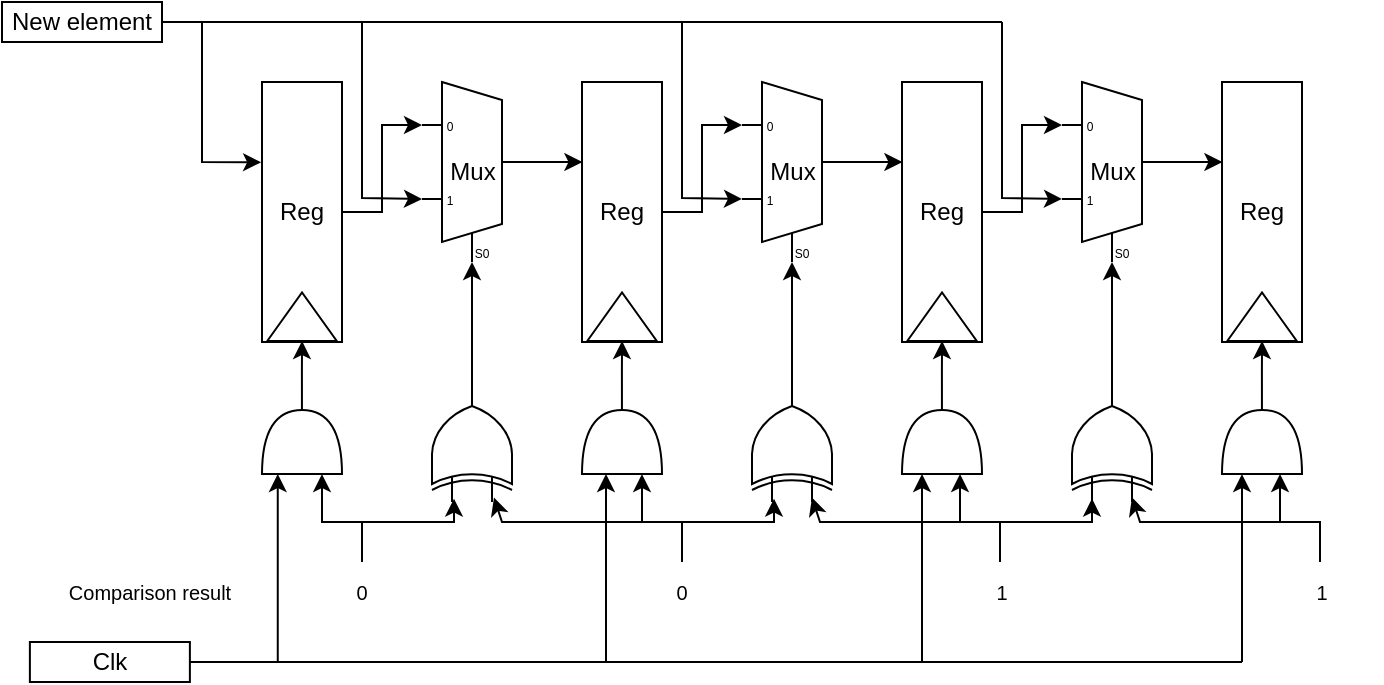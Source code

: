 <mxfile version="19.0.3" type="github">
  <diagram id="6dLzQeESWL0qXPH8KZZd" name="Page-1">
    <mxGraphModel dx="948" dy="508" grid="1" gridSize="10" guides="1" tooltips="1" connect="1" arrows="1" fold="1" page="1" pageScale="1" pageWidth="827" pageHeight="1169" math="0" shadow="0">
      <root>
        <mxCell id="0" />
        <mxCell id="1" parent="0" />
        <mxCell id="xSYHZnATKcrCsA-c4XPN-14" value="" style="group" vertex="1" connectable="0" parent="1">
          <mxGeometry x="320" y="270" width="120" height="210" as="geometry" />
        </mxCell>
        <mxCell id="xSYHZnATKcrCsA-c4XPN-2" value="" style="verticalLabelPosition=bottom;shadow=0;dashed=0;align=center;html=1;verticalAlign=top;shape=mxgraph.electrical.logic_gates.logic_gate;operation=xor;rotation=-90;" vertex="1" parent="xSYHZnATKcrCsA-c4XPN-14">
          <mxGeometry x="-5" y="160" width="60" height="40" as="geometry" />
        </mxCell>
        <mxCell id="xSYHZnATKcrCsA-c4XPN-3" value="&lt;span style=&quot;&quot;&gt;Reg&lt;/span&gt;" style="rounded=0;whiteSpace=wrap;html=1;" vertex="1" parent="xSYHZnATKcrCsA-c4XPN-14">
          <mxGeometry x="80" width="40" height="130" as="geometry" />
        </mxCell>
        <mxCell id="xSYHZnATKcrCsA-c4XPN-4" value="" style="triangle;whiteSpace=wrap;html=1;rotation=-90;" vertex="1" parent="xSYHZnATKcrCsA-c4XPN-14">
          <mxGeometry x="87.88" y="100" width="24.25" height="34.75" as="geometry" />
        </mxCell>
        <mxCell id="xSYHZnATKcrCsA-c4XPN-13" style="edgeStyle=orthogonalEdgeStyle;rounded=0;orthogonalLoop=1;jettySize=auto;html=1;" edge="1" parent="xSYHZnATKcrCsA-c4XPN-14" source="xSYHZnATKcrCsA-c4XPN-5" target="xSYHZnATKcrCsA-c4XPN-4">
          <mxGeometry relative="1" as="geometry" />
        </mxCell>
        <mxCell id="xSYHZnATKcrCsA-c4XPN-5" value="" style="shape=or;whiteSpace=wrap;html=1;rotation=-90;" vertex="1" parent="xSYHZnATKcrCsA-c4XPN-14">
          <mxGeometry x="83.94" y="160" width="32.12" height="40" as="geometry" />
        </mxCell>
        <mxCell id="xSYHZnATKcrCsA-c4XPN-8" style="edgeStyle=orthogonalEdgeStyle;rounded=0;orthogonalLoop=1;jettySize=auto;html=1;exitX=1;exitY=0.5;exitDx=0;exitDy=-5;exitPerimeter=0;entryX=0.004;entryY=0.307;entryDx=0;entryDy=0;entryPerimeter=0;" edge="1" parent="xSYHZnATKcrCsA-c4XPN-14" source="xSYHZnATKcrCsA-c4XPN-6" target="xSYHZnATKcrCsA-c4XPN-3">
          <mxGeometry relative="1" as="geometry" />
        </mxCell>
        <mxCell id="xSYHZnATKcrCsA-c4XPN-6" value="Mux" style="shadow=0;dashed=0;align=center;html=1;strokeWidth=1;shape=mxgraph.electrical.abstract.mux2;" vertex="1" parent="xSYHZnATKcrCsA-c4XPN-14">
          <mxGeometry width="50" height="90" as="geometry" />
        </mxCell>
        <mxCell id="xSYHZnATKcrCsA-c4XPN-12" style="edgeStyle=orthogonalEdgeStyle;rounded=0;orthogonalLoop=1;jettySize=auto;html=1;exitX=1;exitY=0.5;exitDx=0;exitDy=0;exitPerimeter=0;" edge="1" parent="xSYHZnATKcrCsA-c4XPN-14" source="xSYHZnATKcrCsA-c4XPN-2" target="xSYHZnATKcrCsA-c4XPN-6">
          <mxGeometry relative="1" as="geometry" />
        </mxCell>
        <mxCell id="xSYHZnATKcrCsA-c4XPN-15" value="" style="group" vertex="1" connectable="0" parent="1">
          <mxGeometry x="480" y="270" width="120" height="210" as="geometry" />
        </mxCell>
        <mxCell id="xSYHZnATKcrCsA-c4XPN-16" value="" style="verticalLabelPosition=bottom;shadow=0;dashed=0;align=center;html=1;verticalAlign=top;shape=mxgraph.electrical.logic_gates.logic_gate;operation=xor;rotation=-90;" vertex="1" parent="xSYHZnATKcrCsA-c4XPN-15">
          <mxGeometry x="-5" y="160" width="60" height="40" as="geometry" />
        </mxCell>
        <mxCell id="xSYHZnATKcrCsA-c4XPN-17" value="&lt;span style=&quot;&quot;&gt;Reg&lt;/span&gt;" style="rounded=0;whiteSpace=wrap;html=1;" vertex="1" parent="xSYHZnATKcrCsA-c4XPN-15">
          <mxGeometry x="80" width="40" height="130" as="geometry" />
        </mxCell>
        <mxCell id="xSYHZnATKcrCsA-c4XPN-18" value="" style="triangle;whiteSpace=wrap;html=1;rotation=-90;" vertex="1" parent="xSYHZnATKcrCsA-c4XPN-15">
          <mxGeometry x="87.88" y="100" width="24.25" height="34.75" as="geometry" />
        </mxCell>
        <mxCell id="xSYHZnATKcrCsA-c4XPN-19" style="edgeStyle=orthogonalEdgeStyle;rounded=0;orthogonalLoop=1;jettySize=auto;html=1;" edge="1" parent="xSYHZnATKcrCsA-c4XPN-15" source="xSYHZnATKcrCsA-c4XPN-20" target="xSYHZnATKcrCsA-c4XPN-18">
          <mxGeometry relative="1" as="geometry" />
        </mxCell>
        <mxCell id="xSYHZnATKcrCsA-c4XPN-20" value="" style="shape=or;whiteSpace=wrap;html=1;rotation=-90;" vertex="1" parent="xSYHZnATKcrCsA-c4XPN-15">
          <mxGeometry x="83.94" y="160" width="32.12" height="40" as="geometry" />
        </mxCell>
        <mxCell id="xSYHZnATKcrCsA-c4XPN-21" style="edgeStyle=orthogonalEdgeStyle;rounded=0;orthogonalLoop=1;jettySize=auto;html=1;exitX=1;exitY=0.5;exitDx=0;exitDy=-5;exitPerimeter=0;entryX=0.004;entryY=0.307;entryDx=0;entryDy=0;entryPerimeter=0;" edge="1" parent="xSYHZnATKcrCsA-c4XPN-15" source="xSYHZnATKcrCsA-c4XPN-22" target="xSYHZnATKcrCsA-c4XPN-17">
          <mxGeometry relative="1" as="geometry" />
        </mxCell>
        <mxCell id="xSYHZnATKcrCsA-c4XPN-22" value="Mux" style="shadow=0;dashed=0;align=center;html=1;strokeWidth=1;shape=mxgraph.electrical.abstract.mux2;" vertex="1" parent="xSYHZnATKcrCsA-c4XPN-15">
          <mxGeometry width="50" height="90" as="geometry" />
        </mxCell>
        <mxCell id="xSYHZnATKcrCsA-c4XPN-23" style="edgeStyle=orthogonalEdgeStyle;rounded=0;orthogonalLoop=1;jettySize=auto;html=1;exitX=1;exitY=0.5;exitDx=0;exitDy=0;exitPerimeter=0;" edge="1" parent="xSYHZnATKcrCsA-c4XPN-15" source="xSYHZnATKcrCsA-c4XPN-16" target="xSYHZnATKcrCsA-c4XPN-22">
          <mxGeometry relative="1" as="geometry" />
        </mxCell>
        <mxCell id="xSYHZnATKcrCsA-c4XPN-33" value="" style="group" vertex="1" connectable="0" parent="1">
          <mxGeometry x="640" y="270" width="120" height="210" as="geometry" />
        </mxCell>
        <mxCell id="xSYHZnATKcrCsA-c4XPN-34" value="" style="verticalLabelPosition=bottom;shadow=0;dashed=0;align=center;html=1;verticalAlign=top;shape=mxgraph.electrical.logic_gates.logic_gate;operation=xor;rotation=-90;" vertex="1" parent="xSYHZnATKcrCsA-c4XPN-33">
          <mxGeometry x="-5" y="160" width="60" height="40" as="geometry" />
        </mxCell>
        <mxCell id="xSYHZnATKcrCsA-c4XPN-35" value="&lt;span style=&quot;&quot;&gt;Reg&lt;/span&gt;" style="rounded=0;whiteSpace=wrap;html=1;" vertex="1" parent="xSYHZnATKcrCsA-c4XPN-33">
          <mxGeometry x="80" width="40" height="130" as="geometry" />
        </mxCell>
        <mxCell id="xSYHZnATKcrCsA-c4XPN-36" value="" style="triangle;whiteSpace=wrap;html=1;rotation=-90;" vertex="1" parent="xSYHZnATKcrCsA-c4XPN-33">
          <mxGeometry x="87.88" y="100" width="24.25" height="34.75" as="geometry" />
        </mxCell>
        <mxCell id="xSYHZnATKcrCsA-c4XPN-37" style="edgeStyle=orthogonalEdgeStyle;rounded=0;orthogonalLoop=1;jettySize=auto;html=1;" edge="1" parent="xSYHZnATKcrCsA-c4XPN-33" source="xSYHZnATKcrCsA-c4XPN-38" target="xSYHZnATKcrCsA-c4XPN-36">
          <mxGeometry relative="1" as="geometry" />
        </mxCell>
        <mxCell id="xSYHZnATKcrCsA-c4XPN-38" value="" style="shape=or;whiteSpace=wrap;html=1;rotation=-90;" vertex="1" parent="xSYHZnATKcrCsA-c4XPN-33">
          <mxGeometry x="83.94" y="160" width="32.12" height="40" as="geometry" />
        </mxCell>
        <mxCell id="xSYHZnATKcrCsA-c4XPN-39" style="edgeStyle=orthogonalEdgeStyle;rounded=0;orthogonalLoop=1;jettySize=auto;html=1;exitX=1;exitY=0.5;exitDx=0;exitDy=-5;exitPerimeter=0;entryX=0.004;entryY=0.307;entryDx=0;entryDy=0;entryPerimeter=0;" edge="1" parent="xSYHZnATKcrCsA-c4XPN-33" source="xSYHZnATKcrCsA-c4XPN-40" target="xSYHZnATKcrCsA-c4XPN-35">
          <mxGeometry relative="1" as="geometry" />
        </mxCell>
        <mxCell id="xSYHZnATKcrCsA-c4XPN-40" value="Mux" style="shadow=0;dashed=0;align=center;html=1;strokeWidth=1;shape=mxgraph.electrical.abstract.mux2;" vertex="1" parent="xSYHZnATKcrCsA-c4XPN-33">
          <mxGeometry width="50" height="90" as="geometry" />
        </mxCell>
        <mxCell id="xSYHZnATKcrCsA-c4XPN-41" style="edgeStyle=orthogonalEdgeStyle;rounded=0;orthogonalLoop=1;jettySize=auto;html=1;exitX=1;exitY=0.5;exitDx=0;exitDy=0;exitPerimeter=0;" edge="1" parent="xSYHZnATKcrCsA-c4XPN-33" source="xSYHZnATKcrCsA-c4XPN-34" target="xSYHZnATKcrCsA-c4XPN-40">
          <mxGeometry relative="1" as="geometry" />
        </mxCell>
        <mxCell id="xSYHZnATKcrCsA-c4XPN-50" style="edgeStyle=orthogonalEdgeStyle;rounded=0;orthogonalLoop=1;jettySize=auto;html=1;entryX=0;entryY=0.206;entryDx=0;entryDy=3;entryPerimeter=0;" edge="1" parent="1" source="xSYHZnATKcrCsA-c4XPN-26" target="xSYHZnATKcrCsA-c4XPN-6">
          <mxGeometry relative="1" as="geometry" />
        </mxCell>
        <mxCell id="xSYHZnATKcrCsA-c4XPN-26" value="Reg" style="rounded=0;whiteSpace=wrap;html=1;" vertex="1" parent="1">
          <mxGeometry x="240" y="270" width="40" height="130" as="geometry" />
        </mxCell>
        <mxCell id="xSYHZnATKcrCsA-c4XPN-27" value="" style="triangle;whiteSpace=wrap;html=1;rotation=-90;" vertex="1" parent="1">
          <mxGeometry x="247.88" y="370" width="24.25" height="34.75" as="geometry" />
        </mxCell>
        <mxCell id="xSYHZnATKcrCsA-c4XPN-28" style="edgeStyle=orthogonalEdgeStyle;rounded=0;orthogonalLoop=1;jettySize=auto;html=1;" edge="1" parent="1" source="xSYHZnATKcrCsA-c4XPN-29" target="xSYHZnATKcrCsA-c4XPN-27">
          <mxGeometry relative="1" as="geometry" />
        </mxCell>
        <mxCell id="xSYHZnATKcrCsA-c4XPN-29" value="" style="shape=or;whiteSpace=wrap;html=1;rotation=-90;" vertex="1" parent="1">
          <mxGeometry x="243.94" y="430" width="32.12" height="40" as="geometry" />
        </mxCell>
        <mxCell id="xSYHZnATKcrCsA-c4XPN-42" value="" style="endArrow=none;html=1;rounded=0;" edge="1" parent="1">
          <mxGeometry width="50" height="50" relative="1" as="geometry">
            <mxPoint x="190" y="240" as="sourcePoint" />
            <mxPoint x="280" y="240" as="targetPoint" />
          </mxGeometry>
        </mxCell>
        <mxCell id="xSYHZnATKcrCsA-c4XPN-43" value="" style="endArrow=none;html=1;rounded=0;" edge="1" parent="1">
          <mxGeometry width="50" height="50" relative="1" as="geometry">
            <mxPoint x="190" y="240" as="sourcePoint" />
            <mxPoint x="610" y="240" as="targetPoint" />
          </mxGeometry>
        </mxCell>
        <mxCell id="xSYHZnATKcrCsA-c4XPN-47" style="edgeStyle=orthogonalEdgeStyle;rounded=0;orthogonalLoop=1;jettySize=auto;html=1;entryX=0;entryY=0.206;entryDx=0;entryDy=3;entryPerimeter=0;" edge="1" parent="1" source="xSYHZnATKcrCsA-c4XPN-3" target="xSYHZnATKcrCsA-c4XPN-22">
          <mxGeometry relative="1" as="geometry" />
        </mxCell>
        <mxCell id="xSYHZnATKcrCsA-c4XPN-49" style="edgeStyle=orthogonalEdgeStyle;rounded=0;orthogonalLoop=1;jettySize=auto;html=1;entryX=0;entryY=0.206;entryDx=0;entryDy=3;entryPerimeter=0;" edge="1" parent="1" source="xSYHZnATKcrCsA-c4XPN-17" target="xSYHZnATKcrCsA-c4XPN-40">
          <mxGeometry relative="1" as="geometry" />
        </mxCell>
        <mxCell id="xSYHZnATKcrCsA-c4XPN-51" value="" style="endArrow=classic;html=1;rounded=0;entryX=-0.011;entryY=0.309;entryDx=0;entryDy=0;entryPerimeter=0;" edge="1" parent="1" target="xSYHZnATKcrCsA-c4XPN-26">
          <mxGeometry width="50" height="50" relative="1" as="geometry">
            <mxPoint x="210" y="240" as="sourcePoint" />
            <mxPoint x="210" y="310" as="targetPoint" />
            <Array as="points">
              <mxPoint x="210" y="310" />
            </Array>
          </mxGeometry>
        </mxCell>
        <mxCell id="xSYHZnATKcrCsA-c4XPN-52" value="" style="endArrow=classic;html=1;rounded=0;entryX=0;entryY=0.617;entryDx=0;entryDy=3;entryPerimeter=0;" edge="1" parent="1" target="xSYHZnATKcrCsA-c4XPN-6">
          <mxGeometry width="50" height="50" relative="1" as="geometry">
            <mxPoint x="290" y="240" as="sourcePoint" />
            <mxPoint x="320" y="327.5" as="targetPoint" />
            <Array as="points">
              <mxPoint x="290" y="328" />
            </Array>
          </mxGeometry>
        </mxCell>
        <mxCell id="xSYHZnATKcrCsA-c4XPN-53" value="" style="endArrow=classic;html=1;rounded=0;entryX=0;entryY=0.617;entryDx=0;entryDy=3;entryPerimeter=0;" edge="1" parent="1">
          <mxGeometry width="50" height="50" relative="1" as="geometry">
            <mxPoint x="450" y="240" as="sourcePoint" />
            <mxPoint x="480" y="328.5" as="targetPoint" />
            <Array as="points">
              <mxPoint x="450" y="328" />
            </Array>
          </mxGeometry>
        </mxCell>
        <mxCell id="xSYHZnATKcrCsA-c4XPN-54" value="" style="endArrow=classic;html=1;rounded=0;entryX=0;entryY=0.617;entryDx=0;entryDy=3;entryPerimeter=0;" edge="1" parent="1">
          <mxGeometry width="50" height="50" relative="1" as="geometry">
            <mxPoint x="610.0" y="240" as="sourcePoint" />
            <mxPoint x="640" y="328.5" as="targetPoint" />
            <Array as="points">
              <mxPoint x="610" y="328" />
            </Array>
          </mxGeometry>
        </mxCell>
        <mxCell id="xSYHZnATKcrCsA-c4XPN-55" value="New element" style="rounded=0;whiteSpace=wrap;html=1;" vertex="1" parent="1">
          <mxGeometry x="110" y="230" width="80" height="20" as="geometry" />
        </mxCell>
        <mxCell id="xSYHZnATKcrCsA-c4XPN-56" value="&lt;font style=&quot;font-size: 10px;&quot;&gt;Comparison result&lt;/font&gt;" style="text;html=1;strokeColor=none;fillColor=none;align=center;verticalAlign=middle;whiteSpace=wrap;rounded=0;" vertex="1" parent="1">
          <mxGeometry x="123.94" y="510" width="120" height="30" as="geometry" />
        </mxCell>
        <mxCell id="xSYHZnATKcrCsA-c4XPN-57" value="0" style="text;html=1;strokeColor=none;fillColor=none;align=center;verticalAlign=middle;whiteSpace=wrap;rounded=0;fontSize=10;" vertex="1" parent="1">
          <mxGeometry x="260" y="510" width="60" height="30" as="geometry" />
        </mxCell>
        <mxCell id="xSYHZnATKcrCsA-c4XPN-58" value="0" style="text;html=1;strokeColor=none;fillColor=none;align=center;verticalAlign=middle;whiteSpace=wrap;rounded=0;fontSize=10;" vertex="1" parent="1">
          <mxGeometry x="420" y="510" width="60" height="30" as="geometry" />
        </mxCell>
        <mxCell id="xSYHZnATKcrCsA-c4XPN-59" value="1" style="text;html=1;strokeColor=none;fillColor=none;align=center;verticalAlign=middle;whiteSpace=wrap;rounded=0;fontSize=10;" vertex="1" parent="1">
          <mxGeometry x="580" y="510" width="60" height="30" as="geometry" />
        </mxCell>
        <mxCell id="xSYHZnATKcrCsA-c4XPN-60" value="1" style="text;html=1;strokeColor=none;fillColor=none;align=center;verticalAlign=middle;whiteSpace=wrap;rounded=0;fontSize=10;" vertex="1" parent="1">
          <mxGeometry x="740" y="510" width="60" height="30" as="geometry" />
        </mxCell>
        <mxCell id="xSYHZnATKcrCsA-c4XPN-69" value="" style="group" vertex="1" connectable="0" parent="1">
          <mxGeometry x="270" y="490" width="66" as="geometry" />
        </mxCell>
        <mxCell id="xSYHZnATKcrCsA-c4XPN-73" value="" style="group" vertex="1" connectable="0" parent="xSYHZnATKcrCsA-c4XPN-69">
          <mxGeometry width="66" as="geometry" />
        </mxCell>
        <mxCell id="xSYHZnATKcrCsA-c4XPN-61" style="edgeStyle=orthogonalEdgeStyle;rounded=0;orthogonalLoop=1;jettySize=auto;html=1;entryX=0;entryY=0.75;entryDx=0;entryDy=0;entryPerimeter=0;fontSize=10;" edge="1" parent="xSYHZnATKcrCsA-c4XPN-73" source="xSYHZnATKcrCsA-c4XPN-57" target="xSYHZnATKcrCsA-c4XPN-29">
          <mxGeometry relative="1" as="geometry">
            <Array as="points">
              <mxPoint x="20" />
              <mxPoint />
            </Array>
          </mxGeometry>
        </mxCell>
        <mxCell id="xSYHZnATKcrCsA-c4XPN-64" value="" style="endArrow=classic;html=1;rounded=0;fontSize=10;entryX=0.028;entryY=0.275;entryDx=0;entryDy=0;entryPerimeter=0;" edge="1" parent="xSYHZnATKcrCsA-c4XPN-73" target="xSYHZnATKcrCsA-c4XPN-2">
          <mxGeometry width="50" height="50" relative="1" as="geometry">
            <mxPoint x="20" as="sourcePoint" />
            <mxPoint x="70" as="targetPoint" />
            <Array as="points">
              <mxPoint x="66" />
            </Array>
          </mxGeometry>
        </mxCell>
        <mxCell id="xSYHZnATKcrCsA-c4XPN-77" style="edgeStyle=orthogonalEdgeStyle;rounded=0;orthogonalLoop=1;jettySize=auto;html=1;entryX=0;entryY=0.75;entryDx=0;entryDy=0;entryPerimeter=0;fontSize=10;" edge="1" parent="1">
          <mxGeometry relative="1" as="geometry">
            <mxPoint x="450.0" y="510" as="sourcePoint" />
            <mxPoint x="430.0" y="466.06" as="targetPoint" />
            <Array as="points">
              <mxPoint x="450" y="490" />
              <mxPoint x="430" y="490" />
            </Array>
          </mxGeometry>
        </mxCell>
        <mxCell id="xSYHZnATKcrCsA-c4XPN-78" value="" style="endArrow=classic;html=1;rounded=0;fontSize=10;entryX=0.028;entryY=0.275;entryDx=0;entryDy=0;entryPerimeter=0;" edge="1" parent="1">
          <mxGeometry width="50" height="50" relative="1" as="geometry">
            <mxPoint x="450.0" y="490" as="sourcePoint" />
            <mxPoint x="496" y="478.32" as="targetPoint" />
            <Array as="points">
              <mxPoint x="496" y="490" />
            </Array>
          </mxGeometry>
        </mxCell>
        <mxCell id="xSYHZnATKcrCsA-c4XPN-79" value="" style="endArrow=classic;html=1;rounded=0;fontSize=10;entryX=0.037;entryY=0.775;entryDx=0;entryDy=0;entryPerimeter=0;" edge="1" parent="1" target="xSYHZnATKcrCsA-c4XPN-2">
          <mxGeometry width="50" height="50" relative="1" as="geometry">
            <mxPoint x="430" y="490" as="sourcePoint" />
            <mxPoint x="350" y="490" as="targetPoint" />
            <Array as="points">
              <mxPoint x="360" y="490" />
            </Array>
          </mxGeometry>
        </mxCell>
        <mxCell id="xSYHZnATKcrCsA-c4XPN-84" style="edgeStyle=orthogonalEdgeStyle;rounded=0;orthogonalLoop=1;jettySize=auto;html=1;entryX=0;entryY=0.75;entryDx=0;entryDy=0;entryPerimeter=0;fontSize=10;" edge="1" parent="1">
          <mxGeometry relative="1" as="geometry">
            <mxPoint x="609.0" y="509.97" as="sourcePoint" />
            <mxPoint x="589.0" y="466.03" as="targetPoint" />
            <Array as="points">
              <mxPoint x="609" y="489.97" />
              <mxPoint x="589" y="489.97" />
            </Array>
          </mxGeometry>
        </mxCell>
        <mxCell id="xSYHZnATKcrCsA-c4XPN-85" value="" style="endArrow=classic;html=1;rounded=0;fontSize=10;entryX=0.028;entryY=0.275;entryDx=0;entryDy=0;entryPerimeter=0;" edge="1" parent="1">
          <mxGeometry width="50" height="50" relative="1" as="geometry">
            <mxPoint x="609.0" y="489.97" as="sourcePoint" />
            <mxPoint x="655" y="478.29" as="targetPoint" />
            <Array as="points">
              <mxPoint x="655" y="489.97" />
            </Array>
          </mxGeometry>
        </mxCell>
        <mxCell id="xSYHZnATKcrCsA-c4XPN-86" value="" style="endArrow=classic;html=1;rounded=0;fontSize=10;entryX=0.037;entryY=0.775;entryDx=0;entryDy=0;entryPerimeter=0;" edge="1" parent="1">
          <mxGeometry width="50" height="50" relative="1" as="geometry">
            <mxPoint x="589" y="489.97" as="sourcePoint" />
            <mxPoint x="515" y="477.75" as="targetPoint" />
            <Array as="points">
              <mxPoint x="519" y="489.97" />
            </Array>
          </mxGeometry>
        </mxCell>
        <mxCell id="xSYHZnATKcrCsA-c4XPN-87" style="edgeStyle=orthogonalEdgeStyle;rounded=0;orthogonalLoop=1;jettySize=auto;html=1;entryX=0;entryY=0.75;entryDx=0;entryDy=0;entryPerimeter=0;fontSize=10;" edge="1" parent="1">
          <mxGeometry relative="1" as="geometry">
            <mxPoint x="769.0" y="509.94" as="sourcePoint" />
            <mxPoint x="749.0" y="466.0" as="targetPoint" />
            <Array as="points">
              <mxPoint x="769" y="489.94" />
              <mxPoint x="749" y="489.94" />
            </Array>
          </mxGeometry>
        </mxCell>
        <mxCell id="xSYHZnATKcrCsA-c4XPN-89" value="" style="endArrow=classic;html=1;rounded=0;fontSize=10;entryX=0.037;entryY=0.775;entryDx=0;entryDy=0;entryPerimeter=0;" edge="1" parent="1">
          <mxGeometry width="50" height="50" relative="1" as="geometry">
            <mxPoint x="749" y="489.94" as="sourcePoint" />
            <mxPoint x="675" y="477.72" as="targetPoint" />
            <Array as="points">
              <mxPoint x="679" y="489.94" />
            </Array>
          </mxGeometry>
        </mxCell>
        <mxCell id="xSYHZnATKcrCsA-c4XPN-90" value="" style="endArrow=none;html=1;rounded=0;fontSize=10;" edge="1" parent="1">
          <mxGeometry width="50" height="50" relative="1" as="geometry">
            <mxPoint x="200" y="560" as="sourcePoint" />
            <mxPoint x="730" y="560" as="targetPoint" />
          </mxGeometry>
        </mxCell>
        <mxCell id="xSYHZnATKcrCsA-c4XPN-92" value="" style="endArrow=classic;html=1;rounded=0;fontSize=10;entryX=0;entryY=0.25;entryDx=0;entryDy=0;entryPerimeter=0;" edge="1" parent="1" target="xSYHZnATKcrCsA-c4XPN-38">
          <mxGeometry width="50" height="50" relative="1" as="geometry">
            <mxPoint x="730" y="560" as="sourcePoint" />
            <mxPoint x="780" y="510" as="targetPoint" />
          </mxGeometry>
        </mxCell>
        <mxCell id="xSYHZnATKcrCsA-c4XPN-93" value="" style="endArrow=classic;html=1;rounded=0;fontSize=10;entryX=0;entryY=0.25;entryDx=0;entryDy=0;entryPerimeter=0;" edge="1" parent="1">
          <mxGeometry width="50" height="50" relative="1" as="geometry">
            <mxPoint x="570" y="559.94" as="sourcePoint" />
            <mxPoint x="570" y="466.0" as="targetPoint" />
          </mxGeometry>
        </mxCell>
        <mxCell id="xSYHZnATKcrCsA-c4XPN-94" value="" style="endArrow=classic;html=1;rounded=0;fontSize=10;entryX=0;entryY=0.25;entryDx=0;entryDy=0;entryPerimeter=0;" edge="1" parent="1">
          <mxGeometry width="50" height="50" relative="1" as="geometry">
            <mxPoint x="412" y="559.94" as="sourcePoint" />
            <mxPoint x="412" y="466" as="targetPoint" />
          </mxGeometry>
        </mxCell>
        <mxCell id="xSYHZnATKcrCsA-c4XPN-95" value="" style="endArrow=classic;html=1;rounded=0;fontSize=10;entryX=0;entryY=0.25;entryDx=0;entryDy=0;entryPerimeter=0;" edge="1" parent="1">
          <mxGeometry width="50" height="50" relative="1" as="geometry">
            <mxPoint x="247.88" y="559.94" as="sourcePoint" />
            <mxPoint x="247.88" y="466" as="targetPoint" />
          </mxGeometry>
        </mxCell>
        <mxCell id="xSYHZnATKcrCsA-c4XPN-96" value="Clk" style="rounded=0;whiteSpace=wrap;html=1;" vertex="1" parent="1">
          <mxGeometry x="123.94" y="550" width="80" height="20" as="geometry" />
        </mxCell>
      </root>
    </mxGraphModel>
  </diagram>
</mxfile>
